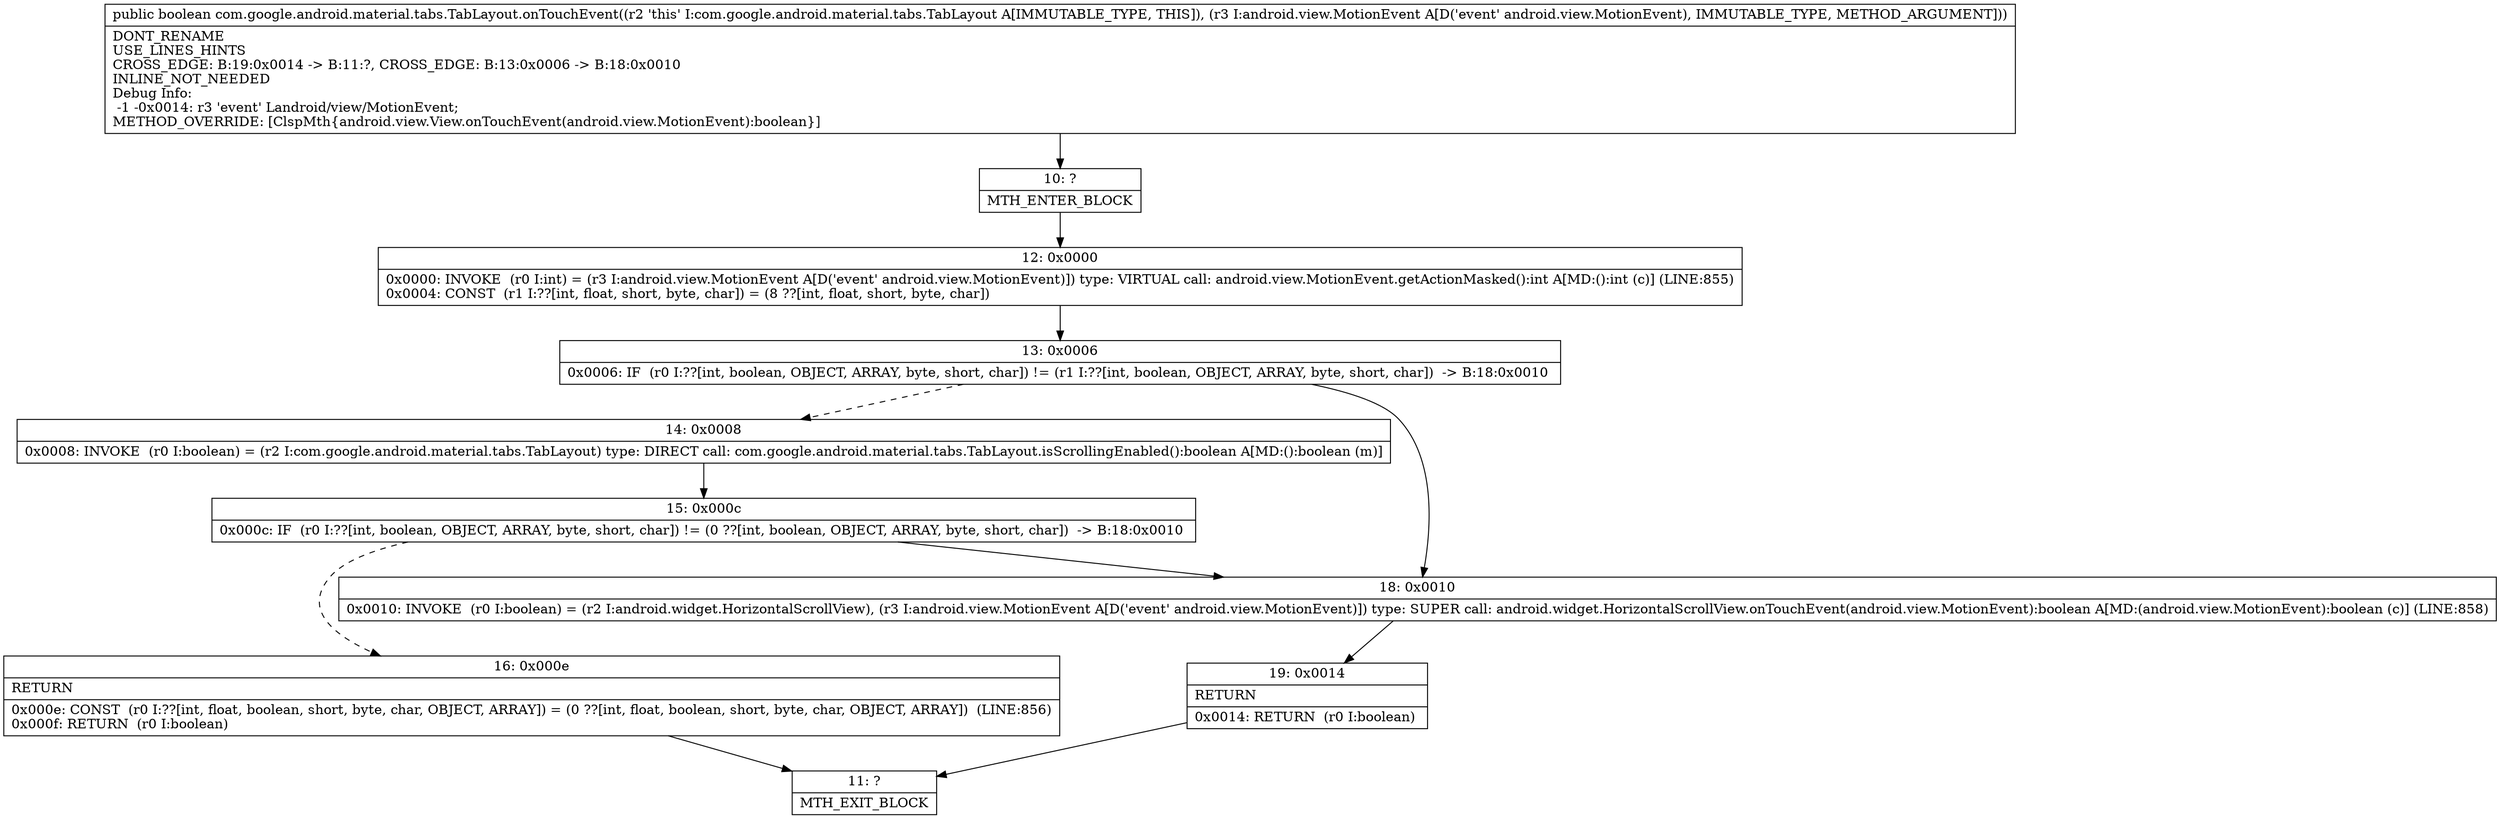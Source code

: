 digraph "CFG forcom.google.android.material.tabs.TabLayout.onTouchEvent(Landroid\/view\/MotionEvent;)Z" {
Node_10 [shape=record,label="{10\:\ ?|MTH_ENTER_BLOCK\l}"];
Node_12 [shape=record,label="{12\:\ 0x0000|0x0000: INVOKE  (r0 I:int) = (r3 I:android.view.MotionEvent A[D('event' android.view.MotionEvent)]) type: VIRTUAL call: android.view.MotionEvent.getActionMasked():int A[MD:():int (c)] (LINE:855)\l0x0004: CONST  (r1 I:??[int, float, short, byte, char]) = (8 ??[int, float, short, byte, char]) \l}"];
Node_13 [shape=record,label="{13\:\ 0x0006|0x0006: IF  (r0 I:??[int, boolean, OBJECT, ARRAY, byte, short, char]) != (r1 I:??[int, boolean, OBJECT, ARRAY, byte, short, char])  \-\> B:18:0x0010 \l}"];
Node_14 [shape=record,label="{14\:\ 0x0008|0x0008: INVOKE  (r0 I:boolean) = (r2 I:com.google.android.material.tabs.TabLayout) type: DIRECT call: com.google.android.material.tabs.TabLayout.isScrollingEnabled():boolean A[MD:():boolean (m)]\l}"];
Node_15 [shape=record,label="{15\:\ 0x000c|0x000c: IF  (r0 I:??[int, boolean, OBJECT, ARRAY, byte, short, char]) != (0 ??[int, boolean, OBJECT, ARRAY, byte, short, char])  \-\> B:18:0x0010 \l}"];
Node_16 [shape=record,label="{16\:\ 0x000e|RETURN\l|0x000e: CONST  (r0 I:??[int, float, boolean, short, byte, char, OBJECT, ARRAY]) = (0 ??[int, float, boolean, short, byte, char, OBJECT, ARRAY])  (LINE:856)\l0x000f: RETURN  (r0 I:boolean) \l}"];
Node_11 [shape=record,label="{11\:\ ?|MTH_EXIT_BLOCK\l}"];
Node_18 [shape=record,label="{18\:\ 0x0010|0x0010: INVOKE  (r0 I:boolean) = (r2 I:android.widget.HorizontalScrollView), (r3 I:android.view.MotionEvent A[D('event' android.view.MotionEvent)]) type: SUPER call: android.widget.HorizontalScrollView.onTouchEvent(android.view.MotionEvent):boolean A[MD:(android.view.MotionEvent):boolean (c)] (LINE:858)\l}"];
Node_19 [shape=record,label="{19\:\ 0x0014|RETURN\l|0x0014: RETURN  (r0 I:boolean) \l}"];
MethodNode[shape=record,label="{public boolean com.google.android.material.tabs.TabLayout.onTouchEvent((r2 'this' I:com.google.android.material.tabs.TabLayout A[IMMUTABLE_TYPE, THIS]), (r3 I:android.view.MotionEvent A[D('event' android.view.MotionEvent), IMMUTABLE_TYPE, METHOD_ARGUMENT]))  | DONT_RENAME\lUSE_LINES_HINTS\lCROSS_EDGE: B:19:0x0014 \-\> B:11:?, CROSS_EDGE: B:13:0x0006 \-\> B:18:0x0010\lINLINE_NOT_NEEDED\lDebug Info:\l  \-1 \-0x0014: r3 'event' Landroid\/view\/MotionEvent;\lMETHOD_OVERRIDE: [ClspMth\{android.view.View.onTouchEvent(android.view.MotionEvent):boolean\}]\l}"];
MethodNode -> Node_10;Node_10 -> Node_12;
Node_12 -> Node_13;
Node_13 -> Node_14[style=dashed];
Node_13 -> Node_18;
Node_14 -> Node_15;
Node_15 -> Node_16[style=dashed];
Node_15 -> Node_18;
Node_16 -> Node_11;
Node_18 -> Node_19;
Node_19 -> Node_11;
}

